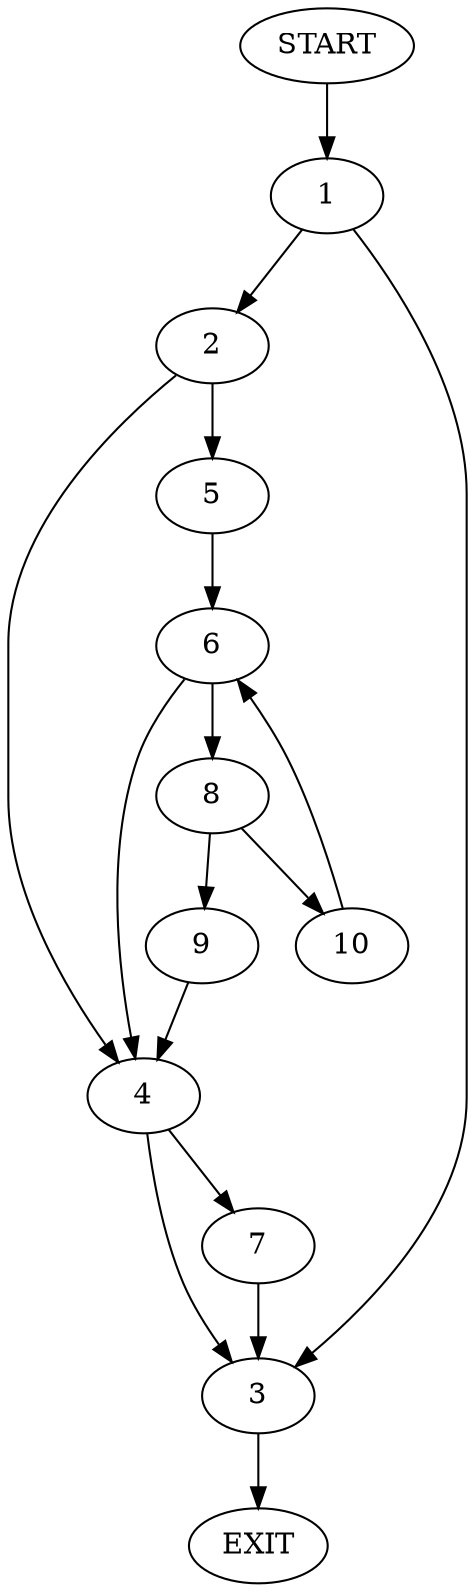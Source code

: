 digraph {
0 [label="START"]
11 [label="EXIT"]
0 -> 1
1 -> 2
1 -> 3
2 -> 4
2 -> 5
3 -> 11
5 -> 6
4 -> 3
4 -> 7
6 -> 8
6 -> 4
8 -> 9
8 -> 10
10 -> 6
9 -> 4
7 -> 3
}
